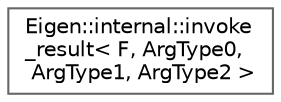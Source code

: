 digraph "Graphical Class Hierarchy"
{
 // LATEX_PDF_SIZE
  bgcolor="transparent";
  edge [fontname=Helvetica,fontsize=10,labelfontname=Helvetica,labelfontsize=10];
  node [fontname=Helvetica,fontsize=10,shape=box,height=0.2,width=0.4];
  rankdir="LR";
  Node0 [id="Node000000",label="Eigen::internal::invoke\l_result\< F, ArgType0,\l ArgType1, ArgType2 \>",height=0.2,width=0.4,color="grey40", fillcolor="white", style="filled",URL="$structEigen_1_1internal_1_1invoke__result.html",tooltip=" "];
}

